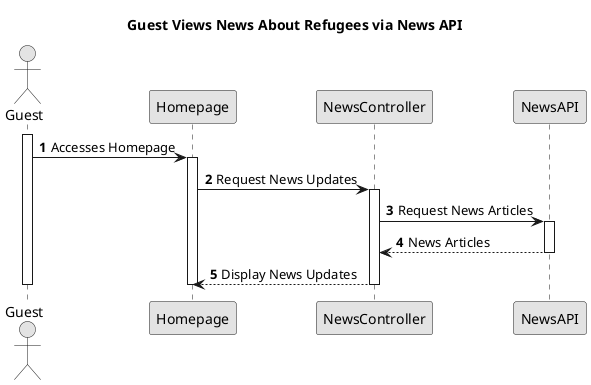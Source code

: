 @startuml
skinparam monochrome true
skinparam packageStyle rectangle
skinparam shadowing false

title Guest Views News About Refugees via News API

autonumber

actor Guest
participant "Homepage" as HP
participant "NewsController" as NewsCtrl
participant "NewsAPI" as NewsAPI

activate Guest

Guest -> HP : Accesses Homepage
activate HP

HP -> NewsCtrl : Request News Updates
activate NewsCtrl

NewsCtrl -> NewsAPI : Request News Articles
activate NewsAPI
NewsAPI --> NewsCtrl : News Articles
deactivate NewsAPI

NewsCtrl --> HP : Display News Updates
deactivate NewsCtrl
deactivate HP

deactivate Guest

@enduml
